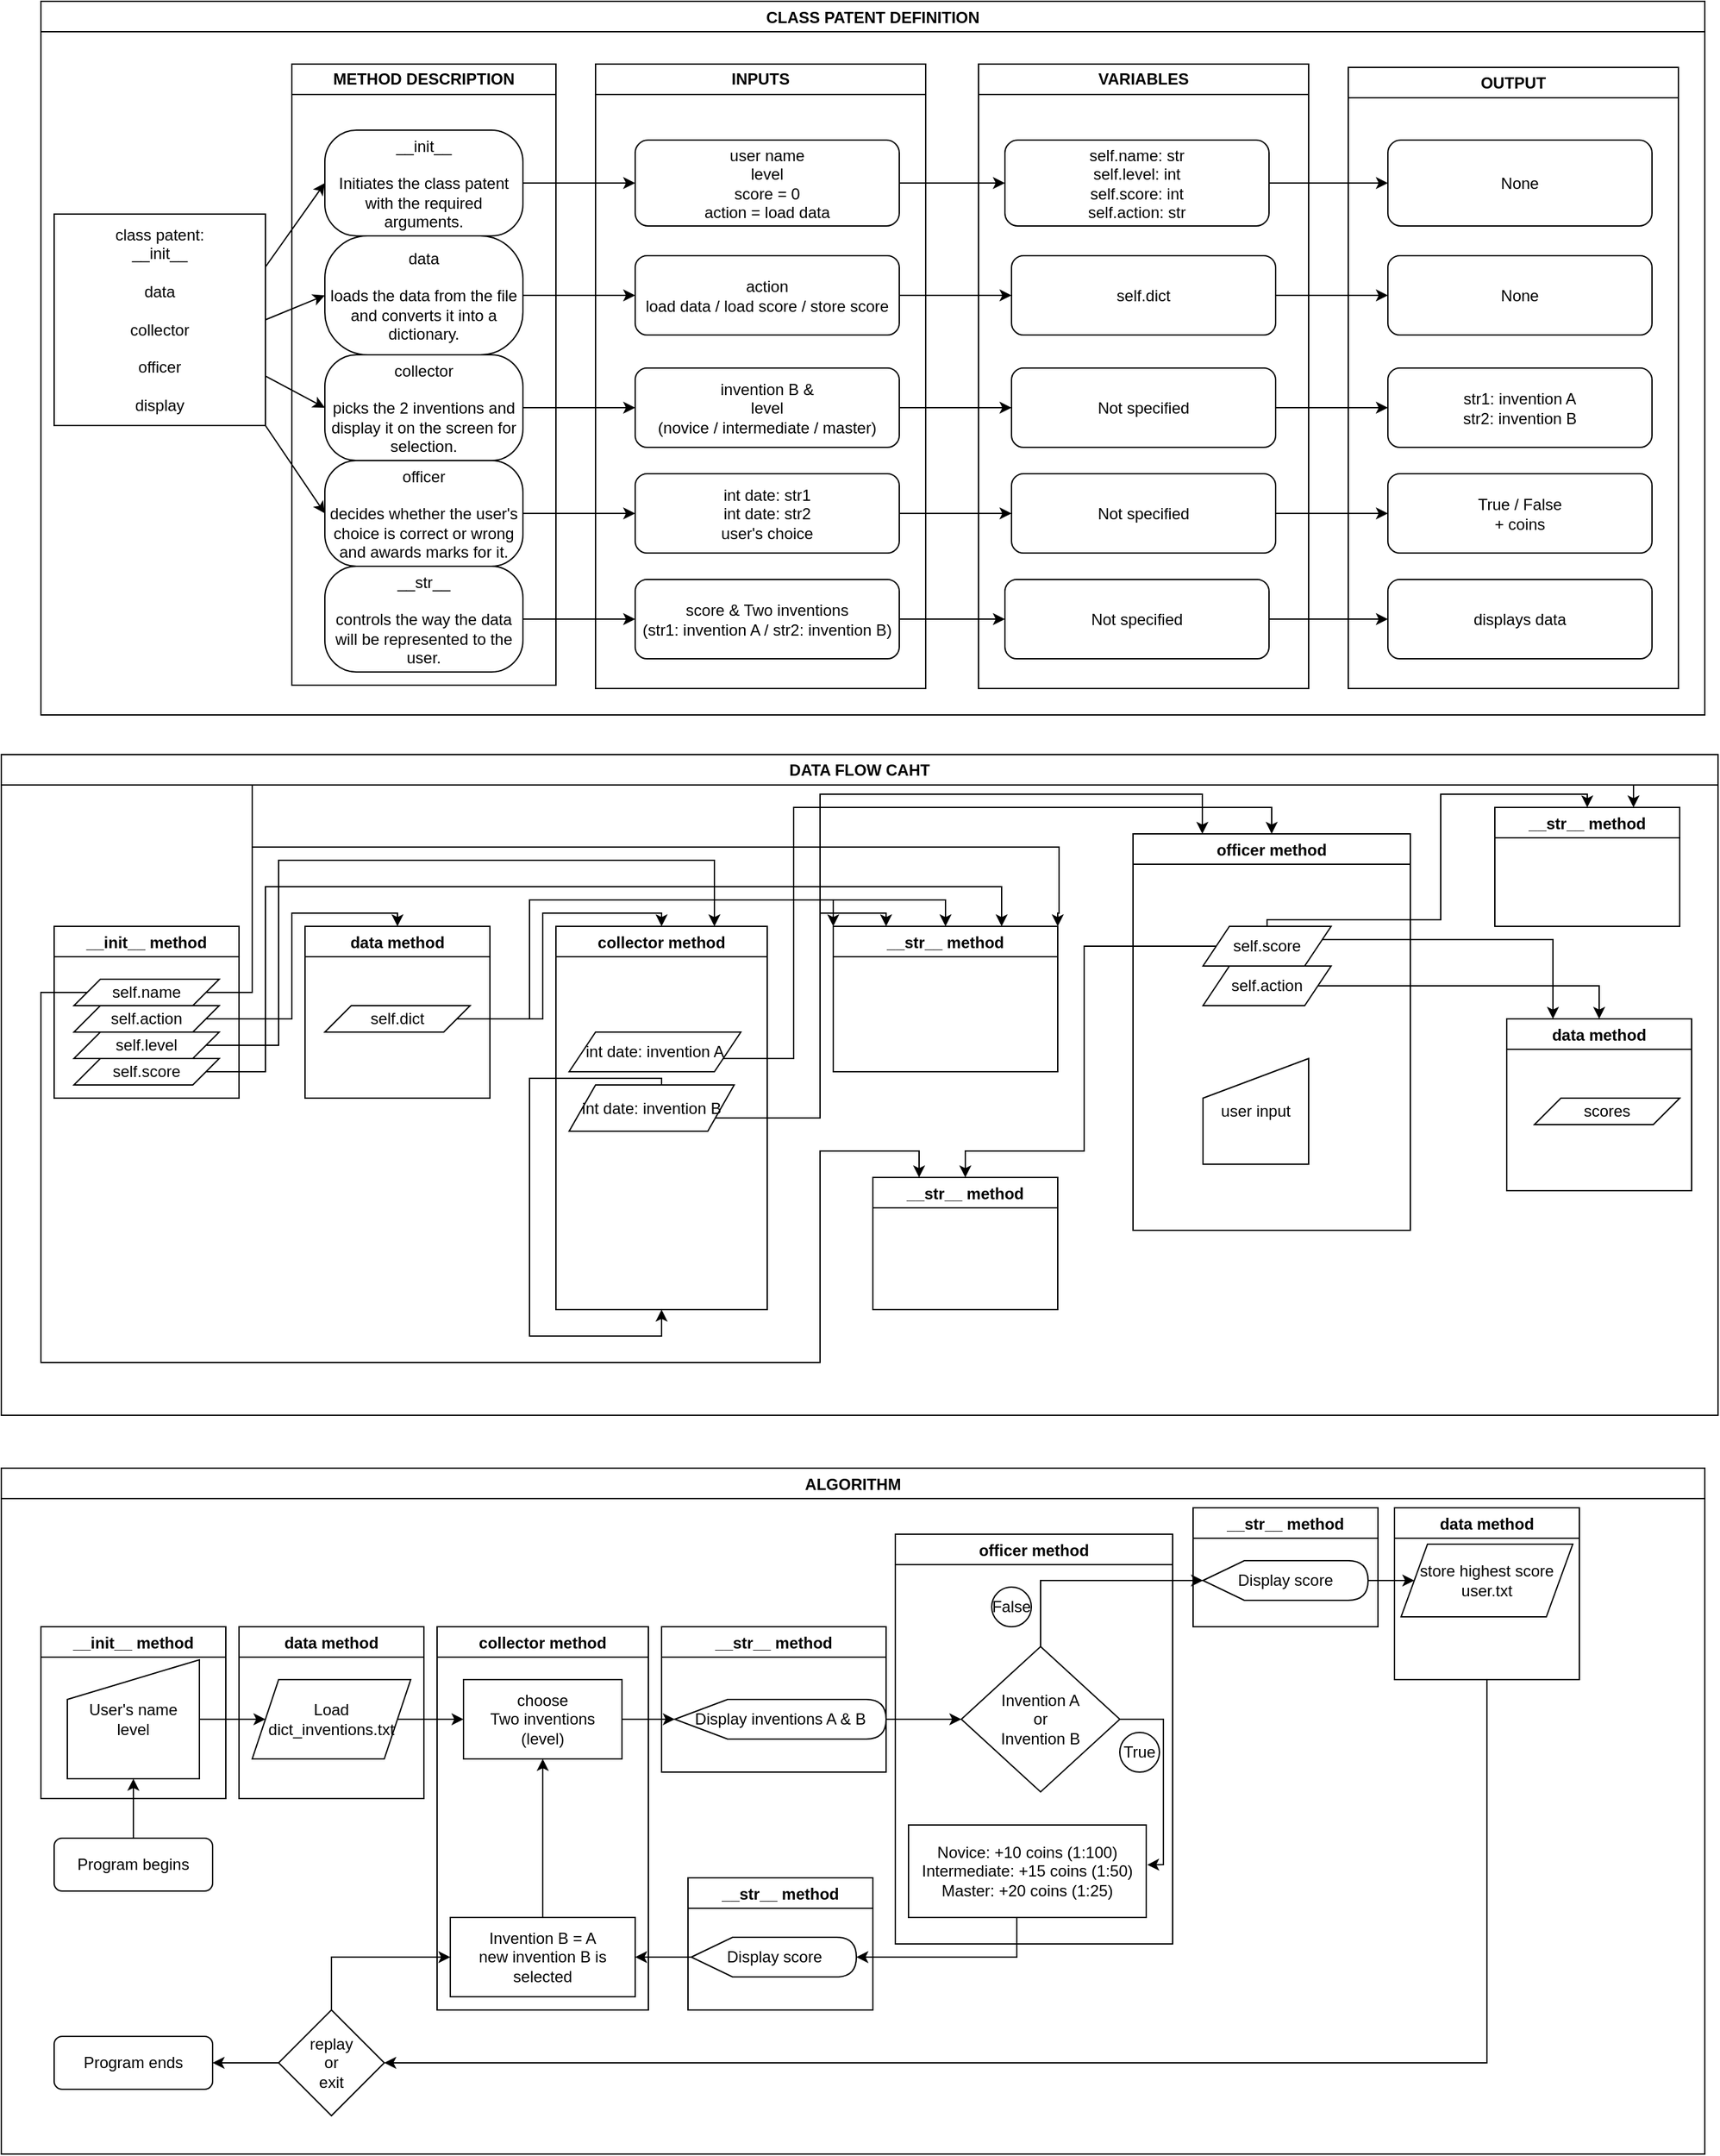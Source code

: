 <mxfile version="21.3.5" type="device">
  <diagram id="C5RBs43oDa-KdzZeNtuy" name="Page-1">
    <mxGraphModel dx="1827" dy="624" grid="1" gridSize="10" guides="1" tooltips="1" connect="1" arrows="1" fold="1" page="1" pageScale="1" pageWidth="827" pageHeight="1169" math="0" shadow="0">
      <root>
        <mxCell id="WIyWlLk6GJQsqaUBKTNV-0" />
        <mxCell id="WIyWlLk6GJQsqaUBKTNV-1" parent="WIyWlLk6GJQsqaUBKTNV-0" />
        <mxCell id="ZcdG6TSEW4pboC2vUEHf-16" value="ALGORITHM" style="swimlane;" parent="WIyWlLk6GJQsqaUBKTNV-1" vertex="1">
          <mxGeometry x="-20" y="1160" width="1290" height="519" as="geometry">
            <mxRectangle x="10" y="630" width="110" height="30" as="alternateBounds" />
          </mxGeometry>
        </mxCell>
        <mxCell id="ZcdG6TSEW4pboC2vUEHf-82" value="User&#39;s name&lt;br&gt;level" style="shape=manualInput;whiteSpace=wrap;html=1;" parent="ZcdG6TSEW4pboC2vUEHf-16" vertex="1">
          <mxGeometry x="50" y="145" width="100" height="90" as="geometry" />
        </mxCell>
        <mxCell id="ZcdG6TSEW4pboC2vUEHf-88" value="collector method" style="swimlane;" parent="ZcdG6TSEW4pboC2vUEHf-16" vertex="1">
          <mxGeometry x="330" y="120" width="160" height="290" as="geometry" />
        </mxCell>
        <mxCell id="ZcdG6TSEW4pboC2vUEHf-19" value="choose&lt;br&gt;Two inventions&lt;br&gt;(level)" style="rounded=0;whiteSpace=wrap;html=1;" parent="ZcdG6TSEW4pboC2vUEHf-88" vertex="1">
          <mxGeometry x="20" y="40" width="120" height="60" as="geometry" />
        </mxCell>
        <mxCell id="ZcdG6TSEW4pboC2vUEHf-73" value="Invention B = A&lt;br&gt;new invention B is selected" style="rounded=0;whiteSpace=wrap;html=1;" parent="ZcdG6TSEW4pboC2vUEHf-88" vertex="1">
          <mxGeometry x="10" y="220" width="140" height="60" as="geometry" />
        </mxCell>
        <mxCell id="ZcdG6TSEW4pboC2vUEHf-76" style="edgeStyle=orthogonalEdgeStyle;rounded=0;orthogonalLoop=1;jettySize=auto;html=1;entryX=0.5;entryY=1;entryDx=0;entryDy=0;" parent="ZcdG6TSEW4pboC2vUEHf-88" source="ZcdG6TSEW4pboC2vUEHf-73" target="ZcdG6TSEW4pboC2vUEHf-19" edge="1">
          <mxGeometry relative="1" as="geometry" />
        </mxCell>
        <mxCell id="ZcdG6TSEW4pboC2vUEHf-89" value="__str__ method" style="swimlane;" parent="ZcdG6TSEW4pboC2vUEHf-16" vertex="1">
          <mxGeometry x="500" y="120" width="170" height="110" as="geometry" />
        </mxCell>
        <mxCell id="ZcdG6TSEW4pboC2vUEHf-21" value="Display inventions A &amp;amp; B" style="shape=display;whiteSpace=wrap;html=1;" parent="ZcdG6TSEW4pboC2vUEHf-89" vertex="1">
          <mxGeometry x="10" y="55" width="160" height="30" as="geometry" />
        </mxCell>
        <mxCell id="ZcdG6TSEW4pboC2vUEHf-20" value="Load dict_inventions.txt" style="shape=parallelogram;perimeter=parallelogramPerimeter;whiteSpace=wrap;html=1;fixedSize=1;" parent="ZcdG6TSEW4pboC2vUEHf-16" vertex="1">
          <mxGeometry x="190" y="160" width="120" height="60" as="geometry" />
        </mxCell>
        <mxCell id="ZcdG6TSEW4pboC2vUEHf-86" value="" style="edgeStyle=orthogonalEdgeStyle;rounded=0;orthogonalLoop=1;jettySize=auto;html=1;" parent="ZcdG6TSEW4pboC2vUEHf-16" source="ZcdG6TSEW4pboC2vUEHf-82" target="ZcdG6TSEW4pboC2vUEHf-20" edge="1">
          <mxGeometry relative="1" as="geometry" />
        </mxCell>
        <mxCell id="ZcdG6TSEW4pboC2vUEHf-72" value="" style="edgeStyle=orthogonalEdgeStyle;rounded=0;orthogonalLoop=1;jettySize=auto;html=1;" parent="ZcdG6TSEW4pboC2vUEHf-16" source="ZcdG6TSEW4pboC2vUEHf-20" target="ZcdG6TSEW4pboC2vUEHf-19" edge="1">
          <mxGeometry relative="1" as="geometry" />
        </mxCell>
        <mxCell id="ZcdG6TSEW4pboC2vUEHf-79" value="" style="edgeStyle=orthogonalEdgeStyle;rounded=0;orthogonalLoop=1;jettySize=auto;html=1;exitX=1;exitY=0.5;exitDx=0;exitDy=0;exitPerimeter=0;" parent="ZcdG6TSEW4pboC2vUEHf-16" source="ZcdG6TSEW4pboC2vUEHf-101" target="ZcdG6TSEW4pboC2vUEHf-78" edge="1">
          <mxGeometry relative="1" as="geometry">
            <mxPoint x="1030.0" y="85" as="sourcePoint" />
          </mxGeometry>
        </mxCell>
        <mxCell id="ZcdG6TSEW4pboC2vUEHf-80" value="Program ends" style="rounded=1;whiteSpace=wrap;html=1;" parent="ZcdG6TSEW4pboC2vUEHf-16" vertex="1">
          <mxGeometry x="40" y="430" width="120" height="40" as="geometry" />
        </mxCell>
        <mxCell id="ZcdG6TSEW4pboC2vUEHf-95" value="officer method" style="swimlane;" parent="ZcdG6TSEW4pboC2vUEHf-16" vertex="1">
          <mxGeometry x="677" y="50" width="210" height="310" as="geometry" />
        </mxCell>
        <mxCell id="ZcdG6TSEW4pboC2vUEHf-60" value="Novice: +10 coins (1:100)&lt;br&gt;Intermediate: +15 coins (1:50)&lt;br&gt;Master: +20 coins (1:25)" style="rounded=0;whiteSpace=wrap;html=1;" parent="ZcdG6TSEW4pboC2vUEHf-95" vertex="1">
          <mxGeometry x="10" y="220" width="180" height="70" as="geometry" />
        </mxCell>
        <mxCell id="ZcdG6TSEW4pboC2vUEHf-65" value="False" style="ellipse;whiteSpace=wrap;html=1;aspect=fixed;" parent="ZcdG6TSEW4pboC2vUEHf-95" vertex="1">
          <mxGeometry x="73" y="40" width="30" height="30" as="geometry" />
        </mxCell>
        <mxCell id="ZcdG6TSEW4pboC2vUEHf-66" value="True" style="ellipse;whiteSpace=wrap;html=1;aspect=fixed;" parent="ZcdG6TSEW4pboC2vUEHf-95" vertex="1">
          <mxGeometry x="170" y="150" width="30" height="30" as="geometry" />
        </mxCell>
        <mxCell id="ZcdG6TSEW4pboC2vUEHf-22" value="Invention A&lt;br&gt;or&lt;br&gt;Invention B" style="rhombus;whiteSpace=wrap;html=1;" parent="ZcdG6TSEW4pboC2vUEHf-95" vertex="1">
          <mxGeometry x="50" y="85" width="120" height="110" as="geometry" />
        </mxCell>
        <mxCell id="ZcdG6TSEW4pboC2vUEHf-63" value="" style="endArrow=classic;html=1;rounded=0;entryX=1.004;entryY=0.431;entryDx=0;entryDy=0;exitX=1;exitY=0.5;exitDx=0;exitDy=0;entryPerimeter=0;" parent="ZcdG6TSEW4pboC2vUEHf-95" source="ZcdG6TSEW4pboC2vUEHf-22" target="ZcdG6TSEW4pboC2vUEHf-60" edge="1">
          <mxGeometry width="50" height="50" relative="1" as="geometry">
            <mxPoint x="43" y="209" as="sourcePoint" />
            <mxPoint x="313" y="179" as="targetPoint" />
            <Array as="points">
              <mxPoint x="203" y="140" />
              <mxPoint x="203" y="250" />
            </Array>
          </mxGeometry>
        </mxCell>
        <mxCell id="ZcdG6TSEW4pboC2vUEHf-96" value="__init__ method" style="swimlane;" parent="ZcdG6TSEW4pboC2vUEHf-16" vertex="1">
          <mxGeometry x="30" y="120" width="140" height="130" as="geometry" />
        </mxCell>
        <mxCell id="ZcdG6TSEW4pboC2vUEHf-97" value="data method" style="swimlane;" parent="ZcdG6TSEW4pboC2vUEHf-16" vertex="1">
          <mxGeometry x="180" y="120" width="140" height="130" as="geometry" />
        </mxCell>
        <mxCell id="ZcdG6TSEW4pboC2vUEHf-100" style="edgeStyle=orthogonalEdgeStyle;rounded=0;orthogonalLoop=1;jettySize=auto;html=1;entryX=1;entryY=0.5;entryDx=0;entryDy=0;exitX=0;exitY=0.5;exitDx=0;exitDy=0;exitPerimeter=0;" parent="ZcdG6TSEW4pboC2vUEHf-16" source="ZcdG6TSEW4pboC2vUEHf-104" target="ZcdG6TSEW4pboC2vUEHf-73" edge="1">
          <mxGeometry relative="1" as="geometry">
            <mxPoint x="525" y="370" as="sourcePoint" />
          </mxGeometry>
        </mxCell>
        <mxCell id="ZcdG6TSEW4pboC2vUEHf-99" style="edgeStyle=orthogonalEdgeStyle;rounded=0;orthogonalLoop=1;jettySize=auto;html=1;entryX=1;entryY=0.5;entryDx=0;entryDy=0;entryPerimeter=0;" parent="ZcdG6TSEW4pboC2vUEHf-16" source="ZcdG6TSEW4pboC2vUEHf-60" target="ZcdG6TSEW4pboC2vUEHf-104" edge="1">
          <mxGeometry relative="1" as="geometry">
            <mxPoint x="645" y="370" as="targetPoint" />
            <Array as="points">
              <mxPoint x="769" y="370" />
            </Array>
          </mxGeometry>
        </mxCell>
        <mxCell id="ZcdG6TSEW4pboC2vUEHf-101" value="Display score" style="shape=display;whiteSpace=wrap;html=1;" parent="ZcdG6TSEW4pboC2vUEHf-16" vertex="1">
          <mxGeometry x="910" y="70" width="125" height="30" as="geometry" />
        </mxCell>
        <mxCell id="ZcdG6TSEW4pboC2vUEHf-102" value="__str__ method" style="swimlane;" parent="ZcdG6TSEW4pboC2vUEHf-16" vertex="1">
          <mxGeometry x="520" y="310" width="140" height="100" as="geometry" />
        </mxCell>
        <mxCell id="ZcdG6TSEW4pboC2vUEHf-104" value="Display score" style="shape=display;whiteSpace=wrap;html=1;" parent="ZcdG6TSEW4pboC2vUEHf-102" vertex="1">
          <mxGeometry x="2.5" y="45" width="125" height="30" as="geometry" />
        </mxCell>
        <mxCell id="ZcdG6TSEW4pboC2vUEHf-103" value="__str__ method" style="swimlane;" parent="ZcdG6TSEW4pboC2vUEHf-16" vertex="1">
          <mxGeometry x="902.5" y="30" width="140" height="90" as="geometry" />
        </mxCell>
        <mxCell id="ZcdG6TSEW4pboC2vUEHf-141" style="edgeStyle=orthogonalEdgeStyle;rounded=0;orthogonalLoop=1;jettySize=auto;html=1;entryX=1;entryY=0.5;entryDx=0;entryDy=0;" parent="ZcdG6TSEW4pboC2vUEHf-16" source="ZcdG6TSEW4pboC2vUEHf-105" target="ZcdG6TSEW4pboC2vUEHf-140" edge="1">
          <mxGeometry relative="1" as="geometry">
            <Array as="points">
              <mxPoint x="1125" y="450" />
            </Array>
          </mxGeometry>
        </mxCell>
        <mxCell id="ZcdG6TSEW4pboC2vUEHf-105" value="data method" style="swimlane;" parent="ZcdG6TSEW4pboC2vUEHf-16" vertex="1">
          <mxGeometry x="1055" y="30" width="140" height="130" as="geometry" />
        </mxCell>
        <mxCell id="ZcdG6TSEW4pboC2vUEHf-78" value="store highest score&lt;br&gt;user.txt" style="shape=parallelogram;perimeter=parallelogramPerimeter;whiteSpace=wrap;html=1;fixedSize=1;" parent="ZcdG6TSEW4pboC2vUEHf-105" vertex="1">
          <mxGeometry x="5" y="27.5" width="130" height="55" as="geometry" />
        </mxCell>
        <mxCell id="ZcdG6TSEW4pboC2vUEHf-116" value="" style="edgeStyle=orthogonalEdgeStyle;rounded=0;orthogonalLoop=1;jettySize=auto;html=1;" parent="ZcdG6TSEW4pboC2vUEHf-16" source="ZcdG6TSEW4pboC2vUEHf-115" target="ZcdG6TSEW4pboC2vUEHf-82" edge="1">
          <mxGeometry relative="1" as="geometry" />
        </mxCell>
        <mxCell id="ZcdG6TSEW4pboC2vUEHf-115" value="Program begins" style="rounded=1;whiteSpace=wrap;html=1;" parent="ZcdG6TSEW4pboC2vUEHf-16" vertex="1">
          <mxGeometry x="40" y="280" width="120" height="40" as="geometry" />
        </mxCell>
        <mxCell id="ZcdG6TSEW4pboC2vUEHf-142" style="edgeStyle=orthogonalEdgeStyle;rounded=0;orthogonalLoop=1;jettySize=auto;html=1;entryX=1;entryY=0.5;entryDx=0;entryDy=0;" parent="ZcdG6TSEW4pboC2vUEHf-16" source="ZcdG6TSEW4pboC2vUEHf-140" target="ZcdG6TSEW4pboC2vUEHf-80" edge="1">
          <mxGeometry relative="1" as="geometry" />
        </mxCell>
        <mxCell id="ZcdG6TSEW4pboC2vUEHf-143" style="edgeStyle=orthogonalEdgeStyle;rounded=0;orthogonalLoop=1;jettySize=auto;html=1;entryX=0;entryY=0.5;entryDx=0;entryDy=0;exitX=0.5;exitY=0;exitDx=0;exitDy=0;" parent="ZcdG6TSEW4pboC2vUEHf-16" source="ZcdG6TSEW4pboC2vUEHf-140" target="ZcdG6TSEW4pboC2vUEHf-73" edge="1">
          <mxGeometry relative="1" as="geometry">
            <Array as="points">
              <mxPoint x="250" y="370" />
            </Array>
          </mxGeometry>
        </mxCell>
        <mxCell id="ZcdG6TSEW4pboC2vUEHf-140" value="replay&lt;br&gt;or&lt;br&gt;exit" style="rhombus;whiteSpace=wrap;html=1;" parent="ZcdG6TSEW4pboC2vUEHf-16" vertex="1">
          <mxGeometry x="210" y="410" width="80" height="80" as="geometry" />
        </mxCell>
        <mxCell id="ZcdG6TSEW4pboC2vUEHf-188" value="" style="edgeStyle=orthogonalEdgeStyle;rounded=0;orthogonalLoop=1;jettySize=auto;html=1;" parent="ZcdG6TSEW4pboC2vUEHf-16" source="ZcdG6TSEW4pboC2vUEHf-19" target="ZcdG6TSEW4pboC2vUEHf-21" edge="1">
          <mxGeometry relative="1" as="geometry" />
        </mxCell>
        <mxCell id="ZcdG6TSEW4pboC2vUEHf-64" value="" style="endArrow=classic;html=1;rounded=0;entryX=0;entryY=0.5;entryDx=0;entryDy=0;exitX=0.5;exitY=0;exitDx=0;exitDy=0;entryPerimeter=0;" parent="ZcdG6TSEW4pboC2vUEHf-16" source="ZcdG6TSEW4pboC2vUEHf-22" target="ZcdG6TSEW4pboC2vUEHf-101" edge="1">
          <mxGeometry width="50" height="50" relative="1" as="geometry">
            <mxPoint x="750" y="14" as="sourcePoint" />
            <mxPoint x="940.0" y="94" as="targetPoint" />
            <Array as="points">
              <mxPoint x="787" y="85" />
            </Array>
          </mxGeometry>
        </mxCell>
        <mxCell id="ZcdG6TSEW4pboC2vUEHf-68" value="" style="endArrow=classic;html=1;rounded=0;entryX=0;entryY=0.5;entryDx=0;entryDy=0;exitX=1;exitY=0.5;exitDx=0;exitDy=0;exitPerimeter=0;" parent="ZcdG6TSEW4pboC2vUEHf-16" source="ZcdG6TSEW4pboC2vUEHf-21" target="ZcdG6TSEW4pboC2vUEHf-22" edge="1">
          <mxGeometry width="50" height="50" relative="1" as="geometry">
            <mxPoint x="700" y="209" as="sourcePoint" />
            <mxPoint x="980" y="169" as="targetPoint" />
          </mxGeometry>
        </mxCell>
        <mxCell id="ZcdG6TSEW4pboC2vUEHf-17" value="CLASS PATENT DEFINITION" style="swimlane;" parent="WIyWlLk6GJQsqaUBKTNV-1" vertex="1">
          <mxGeometry x="10" y="50" width="1260" height="540" as="geometry">
            <mxRectangle x="60" y="50" width="200" height="30" as="alternateBounds" />
          </mxGeometry>
        </mxCell>
        <mxCell id="ZcdG6TSEW4pboC2vUEHf-113" value="OUTPUT" style="swimlane;whiteSpace=wrap;html=1;" parent="ZcdG6TSEW4pboC2vUEHf-17" vertex="1">
          <mxGeometry x="990" y="50" width="250" height="470" as="geometry" />
        </mxCell>
        <mxCell id="ZcdG6TSEW4pboC2vUEHf-110" value="str1: invention A&lt;br&gt;str2: invention B" style="rounded=1;whiteSpace=wrap;html=1;" parent="ZcdG6TSEW4pboC2vUEHf-113" vertex="1">
          <mxGeometry x="30" y="227.5" width="200" height="60" as="geometry" />
        </mxCell>
        <mxCell id="ZcdG6TSEW4pboC2vUEHf-108" value="None" style="rounded=1;whiteSpace=wrap;html=1;" parent="ZcdG6TSEW4pboC2vUEHf-113" vertex="1">
          <mxGeometry x="30" y="55" width="200" height="65" as="geometry" />
        </mxCell>
        <mxCell id="ZcdG6TSEW4pboC2vUEHf-109" value="None" style="rounded=1;whiteSpace=wrap;html=1;" parent="ZcdG6TSEW4pboC2vUEHf-113" vertex="1">
          <mxGeometry x="30" y="142.5" width="200" height="60" as="geometry" />
        </mxCell>
        <mxCell id="ZcdG6TSEW4pboC2vUEHf-111" value="True / False&lt;br&gt;+ coins" style="rounded=1;whiteSpace=wrap;html=1;" parent="ZcdG6TSEW4pboC2vUEHf-113" vertex="1">
          <mxGeometry x="30" y="307.5" width="200" height="60" as="geometry" />
        </mxCell>
        <mxCell id="ZcdG6TSEW4pboC2vUEHf-112" value="displays data" style="rounded=1;whiteSpace=wrap;html=1;" parent="ZcdG6TSEW4pboC2vUEHf-113" vertex="1">
          <mxGeometry x="30" y="387.5" width="200" height="60" as="geometry" />
        </mxCell>
        <mxCell id="ZcdG6TSEW4pboC2vUEHf-0" value="class patent:&lt;br&gt;__init__&lt;br&gt;&lt;br&gt;data&lt;br&gt;&lt;br&gt;collector&lt;br&gt;&lt;br&gt;officer&lt;br&gt;&lt;br&gt;display" style="whiteSpace=wrap;html=1;aspect=fixed;" parent="ZcdG6TSEW4pboC2vUEHf-17" vertex="1">
          <mxGeometry x="10" y="161" width="160" height="160" as="geometry" />
        </mxCell>
        <mxCell id="ZcdG6TSEW4pboC2vUEHf-1" value="__init__&lt;br&gt;&lt;br&gt;Initiates the class patent with the required arguments." style="rounded=1;whiteSpace=wrap;html=1;arcSize=30;" parent="ZcdG6TSEW4pboC2vUEHf-17" vertex="1">
          <mxGeometry x="215" y="97.5" width="150" height="80" as="geometry" />
        </mxCell>
        <mxCell id="ZcdG6TSEW4pboC2vUEHf-2" value="data&lt;br&gt;&lt;br&gt;loads the data from the file and converts it into a dictionary." style="rounded=1;whiteSpace=wrap;html=1;arcSize=36;" parent="ZcdG6TSEW4pboC2vUEHf-17" vertex="1">
          <mxGeometry x="215" y="177.5" width="150" height="90" as="geometry" />
        </mxCell>
        <mxCell id="ZcdG6TSEW4pboC2vUEHf-3" value="collector&lt;br&gt;&lt;br&gt;picks the 2 inventions and display it on the screen for selection." style="rounded=1;whiteSpace=wrap;html=1;arcSize=30;" parent="ZcdG6TSEW4pboC2vUEHf-17" vertex="1">
          <mxGeometry x="215" y="267.5" width="150" height="80" as="geometry" />
        </mxCell>
        <mxCell id="ZcdG6TSEW4pboC2vUEHf-4" value="officer&lt;br&gt;&lt;br&gt;decides whether the user&#39;s choice is correct or wrong and awards marks for it." style="rounded=1;whiteSpace=wrap;html=1;arcSize=30;" parent="ZcdG6TSEW4pboC2vUEHf-17" vertex="1">
          <mxGeometry x="215" y="347.5" width="150" height="80" as="geometry" />
        </mxCell>
        <mxCell id="ZcdG6TSEW4pboC2vUEHf-5" value="" style="endArrow=classic;html=1;rounded=0;entryX=0;entryY=0.5;entryDx=0;entryDy=0;exitX=1;exitY=0.25;exitDx=0;exitDy=0;" parent="ZcdG6TSEW4pboC2vUEHf-17" source="ZcdG6TSEW4pboC2vUEHf-0" target="ZcdG6TSEW4pboC2vUEHf-1" edge="1">
          <mxGeometry width="50" height="50" relative="1" as="geometry">
            <mxPoint x="140" y="200" as="sourcePoint" />
            <mxPoint x="310" y="270" as="targetPoint" />
          </mxGeometry>
        </mxCell>
        <mxCell id="ZcdG6TSEW4pboC2vUEHf-6" value="" style="endArrow=classic;html=1;rounded=0;entryX=0;entryY=0.5;entryDx=0;entryDy=0;exitX=1;exitY=0.5;exitDx=0;exitDy=0;" parent="ZcdG6TSEW4pboC2vUEHf-17" source="ZcdG6TSEW4pboC2vUEHf-0" target="ZcdG6TSEW4pboC2vUEHf-2" edge="1">
          <mxGeometry width="50" height="50" relative="1" as="geometry">
            <mxPoint x="150" y="210" as="sourcePoint" />
            <mxPoint x="280" y="150" as="targetPoint" />
          </mxGeometry>
        </mxCell>
        <mxCell id="ZcdG6TSEW4pboC2vUEHf-7" value="" style="endArrow=classic;html=1;rounded=0;entryX=0;entryY=0.5;entryDx=0;entryDy=0;" parent="ZcdG6TSEW4pboC2vUEHf-17" source="ZcdG6TSEW4pboC2vUEHf-0" target="ZcdG6TSEW4pboC2vUEHf-3" edge="1">
          <mxGeometry width="50" height="50" relative="1" as="geometry">
            <mxPoint x="160" y="220" as="sourcePoint" />
            <mxPoint x="290" y="160" as="targetPoint" />
            <Array as="points" />
          </mxGeometry>
        </mxCell>
        <mxCell id="ZcdG6TSEW4pboC2vUEHf-8" value="" style="endArrow=classic;html=1;rounded=0;entryX=0;entryY=0.5;entryDx=0;entryDy=0;exitX=1;exitY=1;exitDx=0;exitDy=0;" parent="ZcdG6TSEW4pboC2vUEHf-17" source="ZcdG6TSEW4pboC2vUEHf-0" target="ZcdG6TSEW4pboC2vUEHf-4" edge="1">
          <mxGeometry width="50" height="50" relative="1" as="geometry">
            <mxPoint x="129" y="290" as="sourcePoint" />
            <mxPoint x="259" y="230" as="targetPoint" />
          </mxGeometry>
        </mxCell>
        <mxCell id="ZcdG6TSEW4pboC2vUEHf-133" value="" style="edgeStyle=orthogonalEdgeStyle;rounded=0;orthogonalLoop=1;jettySize=auto;html=1;" parent="ZcdG6TSEW4pboC2vUEHf-17" source="ZcdG6TSEW4pboC2vUEHf-9" target="ZcdG6TSEW4pboC2vUEHf-123" edge="1">
          <mxGeometry relative="1" as="geometry" />
        </mxCell>
        <mxCell id="ZcdG6TSEW4pboC2vUEHf-9" value="user name&lt;br&gt;level&lt;br&gt;score = 0&lt;br&gt;action = load data" style="rounded=1;whiteSpace=wrap;html=1;" parent="ZcdG6TSEW4pboC2vUEHf-17" vertex="1">
          <mxGeometry x="450" y="105" width="200" height="65" as="geometry" />
        </mxCell>
        <mxCell id="ZcdG6TSEW4pboC2vUEHf-10" value="__str__&lt;br&gt;&lt;br&gt;controls the way the data will be represented to the user." style="rounded=1;whiteSpace=wrap;html=1;arcSize=30;" parent="ZcdG6TSEW4pboC2vUEHf-17" vertex="1">
          <mxGeometry x="215" y="427.5" width="150" height="80" as="geometry" />
        </mxCell>
        <mxCell id="ZcdG6TSEW4pboC2vUEHf-92" value="" style="edgeStyle=orthogonalEdgeStyle;rounded=0;orthogonalLoop=1;jettySize=auto;html=1;" parent="ZcdG6TSEW4pboC2vUEHf-17" source="ZcdG6TSEW4pboC2vUEHf-1" target="ZcdG6TSEW4pboC2vUEHf-9" edge="1">
          <mxGeometry relative="1" as="geometry" />
        </mxCell>
        <mxCell id="ZcdG6TSEW4pboC2vUEHf-132" value="" style="edgeStyle=orthogonalEdgeStyle;rounded=0;orthogonalLoop=1;jettySize=auto;html=1;" parent="ZcdG6TSEW4pboC2vUEHf-17" source="ZcdG6TSEW4pboC2vUEHf-11" target="ZcdG6TSEW4pboC2vUEHf-124" edge="1">
          <mxGeometry relative="1" as="geometry" />
        </mxCell>
        <mxCell id="ZcdG6TSEW4pboC2vUEHf-11" value="action&lt;br&gt;load data / load score / store score" style="rounded=1;whiteSpace=wrap;html=1;" parent="ZcdG6TSEW4pboC2vUEHf-17" vertex="1">
          <mxGeometry x="450" y="192.5" width="200" height="60" as="geometry" />
        </mxCell>
        <mxCell id="ZcdG6TSEW4pboC2vUEHf-131" value="" style="edgeStyle=orthogonalEdgeStyle;rounded=0;orthogonalLoop=1;jettySize=auto;html=1;" parent="ZcdG6TSEW4pboC2vUEHf-17" source="ZcdG6TSEW4pboC2vUEHf-12" target="ZcdG6TSEW4pboC2vUEHf-128" edge="1">
          <mxGeometry relative="1" as="geometry" />
        </mxCell>
        <mxCell id="ZcdG6TSEW4pboC2vUEHf-12" value="invention B &amp;amp; &lt;br&gt;level&lt;br&gt;(novice / intermediate / master)" style="rounded=1;whiteSpace=wrap;html=1;" parent="ZcdG6TSEW4pboC2vUEHf-17" vertex="1">
          <mxGeometry x="450" y="277.5" width="200" height="60" as="geometry" />
        </mxCell>
        <mxCell id="ZcdG6TSEW4pboC2vUEHf-130" value="" style="edgeStyle=orthogonalEdgeStyle;rounded=0;orthogonalLoop=1;jettySize=auto;html=1;" parent="ZcdG6TSEW4pboC2vUEHf-17" source="ZcdG6TSEW4pboC2vUEHf-13" target="ZcdG6TSEW4pboC2vUEHf-125" edge="1">
          <mxGeometry relative="1" as="geometry" />
        </mxCell>
        <mxCell id="ZcdG6TSEW4pboC2vUEHf-13" value="int date: str1&lt;br&gt;int date: str2&lt;br&gt;user&#39;s choice" style="rounded=1;whiteSpace=wrap;html=1;" parent="ZcdG6TSEW4pboC2vUEHf-17" vertex="1">
          <mxGeometry x="450" y="357.5" width="200" height="60" as="geometry" />
        </mxCell>
        <mxCell id="ZcdG6TSEW4pboC2vUEHf-129" value="" style="edgeStyle=orthogonalEdgeStyle;rounded=0;orthogonalLoop=1;jettySize=auto;html=1;" parent="ZcdG6TSEW4pboC2vUEHf-17" source="ZcdG6TSEW4pboC2vUEHf-14" target="ZcdG6TSEW4pboC2vUEHf-126" edge="1">
          <mxGeometry relative="1" as="geometry" />
        </mxCell>
        <mxCell id="ZcdG6TSEW4pboC2vUEHf-14" value="score &amp;amp; Two inventions&lt;br&gt;(str1: invention A / str2: invention B)" style="rounded=1;whiteSpace=wrap;html=1;" parent="ZcdG6TSEW4pboC2vUEHf-17" vertex="1">
          <mxGeometry x="450" y="437.5" width="200" height="60" as="geometry" />
        </mxCell>
        <mxCell id="ZcdG6TSEW4pboC2vUEHf-107" value="INPUTS" style="swimlane;whiteSpace=wrap;html=1;" parent="ZcdG6TSEW4pboC2vUEHf-17" vertex="1">
          <mxGeometry x="420" y="47.5" width="250" height="472.5" as="geometry" />
        </mxCell>
        <mxCell id="ZcdG6TSEW4pboC2vUEHf-91" value="" style="edgeStyle=orthogonalEdgeStyle;rounded=0;orthogonalLoop=1;jettySize=auto;html=1;" parent="ZcdG6TSEW4pboC2vUEHf-17" source="ZcdG6TSEW4pboC2vUEHf-2" target="ZcdG6TSEW4pboC2vUEHf-11" edge="1">
          <mxGeometry relative="1" as="geometry" />
        </mxCell>
        <mxCell id="ZcdG6TSEW4pboC2vUEHf-90" value="" style="edgeStyle=orthogonalEdgeStyle;rounded=0;orthogonalLoop=1;jettySize=auto;html=1;" parent="ZcdG6TSEW4pboC2vUEHf-17" source="ZcdG6TSEW4pboC2vUEHf-3" target="ZcdG6TSEW4pboC2vUEHf-12" edge="1">
          <mxGeometry relative="1" as="geometry" />
        </mxCell>
        <mxCell id="ZcdG6TSEW4pboC2vUEHf-93" value="" style="edgeStyle=orthogonalEdgeStyle;rounded=0;orthogonalLoop=1;jettySize=auto;html=1;" parent="ZcdG6TSEW4pboC2vUEHf-17" source="ZcdG6TSEW4pboC2vUEHf-4" target="ZcdG6TSEW4pboC2vUEHf-13" edge="1">
          <mxGeometry relative="1" as="geometry" />
        </mxCell>
        <mxCell id="ZcdG6TSEW4pboC2vUEHf-94" value="" style="edgeStyle=orthogonalEdgeStyle;rounded=0;orthogonalLoop=1;jettySize=auto;html=1;" parent="ZcdG6TSEW4pboC2vUEHf-17" source="ZcdG6TSEW4pboC2vUEHf-10" target="ZcdG6TSEW4pboC2vUEHf-14" edge="1">
          <mxGeometry relative="1" as="geometry" />
        </mxCell>
        <mxCell id="ZcdG6TSEW4pboC2vUEHf-122" value="METHOD DESCRIPTION" style="swimlane;whiteSpace=wrap;html=1;" parent="ZcdG6TSEW4pboC2vUEHf-17" vertex="1">
          <mxGeometry x="190" y="47.5" width="200" height="470" as="geometry" />
        </mxCell>
        <mxCell id="ZcdG6TSEW4pboC2vUEHf-127" value="VARIABLES" style="swimlane;whiteSpace=wrap;html=1;" parent="ZcdG6TSEW4pboC2vUEHf-17" vertex="1">
          <mxGeometry x="710" y="47.5" width="250" height="472.5" as="geometry">
            <mxRectangle x="710" y="47.5" width="110" height="30" as="alternateBounds" />
          </mxGeometry>
        </mxCell>
        <mxCell id="ZcdG6TSEW4pboC2vUEHf-128" value="Not specified" style="rounded=1;whiteSpace=wrap;html=1;" parent="ZcdG6TSEW4pboC2vUEHf-127" vertex="1">
          <mxGeometry x="25" y="230" width="200" height="60" as="geometry" />
        </mxCell>
        <mxCell id="ZcdG6TSEW4pboC2vUEHf-123" value="self.name: str&lt;br&gt;self.level: int&lt;br&gt;self.score: int&lt;br&gt;self.action: str" style="rounded=1;whiteSpace=wrap;html=1;" parent="ZcdG6TSEW4pboC2vUEHf-127" vertex="1">
          <mxGeometry x="20" y="57.5" width="200" height="65" as="geometry" />
        </mxCell>
        <mxCell id="ZcdG6TSEW4pboC2vUEHf-124" value="self.dict" style="rounded=1;whiteSpace=wrap;html=1;" parent="ZcdG6TSEW4pboC2vUEHf-127" vertex="1">
          <mxGeometry x="25" y="145" width="200" height="60" as="geometry" />
        </mxCell>
        <mxCell id="ZcdG6TSEW4pboC2vUEHf-125" value="Not specified" style="rounded=1;whiteSpace=wrap;html=1;" parent="ZcdG6TSEW4pboC2vUEHf-127" vertex="1">
          <mxGeometry x="25" y="310" width="200" height="60" as="geometry" />
        </mxCell>
        <mxCell id="ZcdG6TSEW4pboC2vUEHf-126" value="Not specified" style="rounded=1;whiteSpace=wrap;html=1;" parent="ZcdG6TSEW4pboC2vUEHf-127" vertex="1">
          <mxGeometry x="20" y="390" width="200" height="60" as="geometry" />
        </mxCell>
        <mxCell id="ZcdG6TSEW4pboC2vUEHf-134" value="" style="edgeStyle=orthogonalEdgeStyle;rounded=0;orthogonalLoop=1;jettySize=auto;html=1;" parent="ZcdG6TSEW4pboC2vUEHf-17" source="ZcdG6TSEW4pboC2vUEHf-126" target="ZcdG6TSEW4pboC2vUEHf-112" edge="1">
          <mxGeometry relative="1" as="geometry" />
        </mxCell>
        <mxCell id="ZcdG6TSEW4pboC2vUEHf-135" value="" style="edgeStyle=orthogonalEdgeStyle;rounded=0;orthogonalLoop=1;jettySize=auto;html=1;" parent="ZcdG6TSEW4pboC2vUEHf-17" source="ZcdG6TSEW4pboC2vUEHf-125" target="ZcdG6TSEW4pboC2vUEHf-111" edge="1">
          <mxGeometry relative="1" as="geometry" />
        </mxCell>
        <mxCell id="ZcdG6TSEW4pboC2vUEHf-136" value="" style="edgeStyle=orthogonalEdgeStyle;rounded=0;orthogonalLoop=1;jettySize=auto;html=1;" parent="ZcdG6TSEW4pboC2vUEHf-17" source="ZcdG6TSEW4pboC2vUEHf-128" target="ZcdG6TSEW4pboC2vUEHf-110" edge="1">
          <mxGeometry relative="1" as="geometry" />
        </mxCell>
        <mxCell id="ZcdG6TSEW4pboC2vUEHf-137" value="" style="edgeStyle=orthogonalEdgeStyle;rounded=0;orthogonalLoop=1;jettySize=auto;html=1;" parent="ZcdG6TSEW4pboC2vUEHf-17" source="ZcdG6TSEW4pboC2vUEHf-124" target="ZcdG6TSEW4pboC2vUEHf-109" edge="1">
          <mxGeometry relative="1" as="geometry" />
        </mxCell>
        <mxCell id="ZcdG6TSEW4pboC2vUEHf-138" value="" style="edgeStyle=orthogonalEdgeStyle;rounded=0;orthogonalLoop=1;jettySize=auto;html=1;" parent="ZcdG6TSEW4pboC2vUEHf-17" source="ZcdG6TSEW4pboC2vUEHf-123" target="ZcdG6TSEW4pboC2vUEHf-108" edge="1">
          <mxGeometry relative="1" as="geometry" />
        </mxCell>
        <mxCell id="ZcdG6TSEW4pboC2vUEHf-229" value="collector method" style="swimlane;" parent="WIyWlLk6GJQsqaUBKTNV-1" vertex="1">
          <mxGeometry x="400" y="750" width="160" height="290" as="geometry" />
        </mxCell>
        <mxCell id="ZcdG6TSEW4pboC2vUEHf-230" value="int date: invention A" style="shape=parallelogram;perimeter=parallelogramPerimeter;whiteSpace=wrap;html=1;fixedSize=1;" parent="ZcdG6TSEW4pboC2vUEHf-229" vertex="1">
          <mxGeometry x="10" y="80" width="130" height="30" as="geometry" />
        </mxCell>
        <mxCell id="ZcdG6TSEW4pboC2vUEHf-252" style="edgeStyle=orthogonalEdgeStyle;rounded=0;orthogonalLoop=1;jettySize=auto;html=1;" parent="ZcdG6TSEW4pboC2vUEHf-229" source="ZcdG6TSEW4pboC2vUEHf-231" target="ZcdG6TSEW4pboC2vUEHf-229" edge="1">
          <mxGeometry relative="1" as="geometry">
            <Array as="points">
              <mxPoint x="80" y="115" />
              <mxPoint x="-20" y="115" />
              <mxPoint x="-20" y="310" />
              <mxPoint x="80" y="310" />
            </Array>
          </mxGeometry>
        </mxCell>
        <mxCell id="ZcdG6TSEW4pboC2vUEHf-231" value="int date: invention B" style="shape=parallelogram;perimeter=parallelogramPerimeter;whiteSpace=wrap;html=1;fixedSize=1;" parent="ZcdG6TSEW4pboC2vUEHf-229" vertex="1">
          <mxGeometry x="10" y="120" width="125" height="35" as="geometry" />
        </mxCell>
        <mxCell id="ZcdG6TSEW4pboC2vUEHf-232" value="__str__ method" style="swimlane;" parent="WIyWlLk6GJQsqaUBKTNV-1" vertex="1">
          <mxGeometry x="610" y="750" width="170" height="110" as="geometry" />
        </mxCell>
        <mxCell id="ZcdG6TSEW4pboC2vUEHf-234" value="officer method" style="swimlane;" parent="WIyWlLk6GJQsqaUBKTNV-1" vertex="1">
          <mxGeometry x="837" y="680" width="210" height="300" as="geometry" />
        </mxCell>
        <mxCell id="ZcdG6TSEW4pboC2vUEHf-253" value="user input" style="shape=manualInput;whiteSpace=wrap;html=1;" parent="ZcdG6TSEW4pboC2vUEHf-234" vertex="1">
          <mxGeometry x="53" y="170" width="80" height="80" as="geometry" />
        </mxCell>
        <mxCell id="ZcdG6TSEW4pboC2vUEHf-256" value="self.score" style="shape=parallelogram;perimeter=parallelogramPerimeter;whiteSpace=wrap;html=1;fixedSize=1;" parent="ZcdG6TSEW4pboC2vUEHf-234" vertex="1">
          <mxGeometry x="53" y="70" width="97" height="30" as="geometry" />
        </mxCell>
        <mxCell id="ZcdG6TSEW4pboC2vUEHf-261" value="self.action" style="shape=parallelogram;perimeter=parallelogramPerimeter;whiteSpace=wrap;html=1;fixedSize=1;" parent="ZcdG6TSEW4pboC2vUEHf-234" vertex="1">
          <mxGeometry x="53" y="100" width="97" height="30" as="geometry" />
        </mxCell>
        <mxCell id="ZcdG6TSEW4pboC2vUEHf-235" value="__init__ method" style="swimlane;" parent="WIyWlLk6GJQsqaUBKTNV-1" vertex="1">
          <mxGeometry x="20" y="750" width="140" height="130" as="geometry" />
        </mxCell>
        <mxCell id="ZcdG6TSEW4pboC2vUEHf-236" value="self.name" style="shape=parallelogram;perimeter=parallelogramPerimeter;whiteSpace=wrap;html=1;fixedSize=1;" parent="ZcdG6TSEW4pboC2vUEHf-235" vertex="1">
          <mxGeometry x="15" y="40" width="110" height="20" as="geometry" />
        </mxCell>
        <mxCell id="ZcdG6TSEW4pboC2vUEHf-237" value="self.score" style="shape=parallelogram;perimeter=parallelogramPerimeter;whiteSpace=wrap;html=1;fixedSize=1;" parent="ZcdG6TSEW4pboC2vUEHf-235" vertex="1">
          <mxGeometry x="15" y="100" width="110" height="20" as="geometry" />
        </mxCell>
        <mxCell id="ZcdG6TSEW4pboC2vUEHf-238" value="self.level" style="shape=parallelogram;perimeter=parallelogramPerimeter;whiteSpace=wrap;html=1;fixedSize=1;" parent="ZcdG6TSEW4pboC2vUEHf-235" vertex="1">
          <mxGeometry x="15" y="80" width="110" height="20" as="geometry" />
        </mxCell>
        <mxCell id="ZcdG6TSEW4pboC2vUEHf-239" value="self.action" style="shape=parallelogram;perimeter=parallelogramPerimeter;whiteSpace=wrap;html=1;fixedSize=1;" parent="ZcdG6TSEW4pboC2vUEHf-235" vertex="1">
          <mxGeometry x="15" y="60" width="110" height="20" as="geometry" />
        </mxCell>
        <mxCell id="ZcdG6TSEW4pboC2vUEHf-240" value="data method" style="swimlane;" parent="WIyWlLk6GJQsqaUBKTNV-1" vertex="1">
          <mxGeometry x="210" y="750" width="140" height="130" as="geometry" />
        </mxCell>
        <mxCell id="ZcdG6TSEW4pboC2vUEHf-241" value="self.dict" style="shape=parallelogram;perimeter=parallelogramPerimeter;whiteSpace=wrap;html=1;fixedSize=1;" parent="ZcdG6TSEW4pboC2vUEHf-240" vertex="1">
          <mxGeometry x="15" y="60" width="110" height="20" as="geometry" />
        </mxCell>
        <mxCell id="ZcdG6TSEW4pboC2vUEHf-242" value="__str__ method" style="swimlane;" parent="WIyWlLk6GJQsqaUBKTNV-1" vertex="1">
          <mxGeometry x="640" y="940" width="140" height="100" as="geometry" />
        </mxCell>
        <mxCell id="ZcdG6TSEW4pboC2vUEHf-243" value="__str__ method" style="swimlane;" parent="WIyWlLk6GJQsqaUBKTNV-1" vertex="1">
          <mxGeometry x="1111" y="660" width="140" height="90" as="geometry" />
        </mxCell>
        <mxCell id="ZcdG6TSEW4pboC2vUEHf-244" value="data method" style="swimlane;" parent="WIyWlLk6GJQsqaUBKTNV-1" vertex="1">
          <mxGeometry x="1120" y="820" width="140" height="130" as="geometry" />
        </mxCell>
        <mxCell id="ZcdG6TSEW4pboC2vUEHf-247" style="edgeStyle=orthogonalEdgeStyle;rounded=0;orthogonalLoop=1;jettySize=auto;html=1;entryX=0.5;entryY=0;entryDx=0;entryDy=0;" parent="WIyWlLk6GJQsqaUBKTNV-1" source="ZcdG6TSEW4pboC2vUEHf-239" target="ZcdG6TSEW4pboC2vUEHf-240" edge="1">
          <mxGeometry relative="1" as="geometry">
            <Array as="points">
              <mxPoint x="200" y="820" />
              <mxPoint x="200" y="740" />
              <mxPoint x="280" y="740" />
            </Array>
          </mxGeometry>
        </mxCell>
        <mxCell id="ZcdG6TSEW4pboC2vUEHf-248" style="edgeStyle=orthogonalEdgeStyle;rounded=0;orthogonalLoop=1;jettySize=auto;html=1;entryX=0.5;entryY=0;entryDx=0;entryDy=0;" parent="WIyWlLk6GJQsqaUBKTNV-1" source="ZcdG6TSEW4pboC2vUEHf-241" target="ZcdG6TSEW4pboC2vUEHf-229" edge="1">
          <mxGeometry relative="1" as="geometry">
            <Array as="points">
              <mxPoint x="390" y="820" />
              <mxPoint x="390" y="740" />
              <mxPoint x="480" y="740" />
            </Array>
          </mxGeometry>
        </mxCell>
        <mxCell id="ZcdG6TSEW4pboC2vUEHf-249" style="edgeStyle=orthogonalEdgeStyle;rounded=0;orthogonalLoop=1;jettySize=auto;html=1;entryX=0.5;entryY=0;entryDx=0;entryDy=0;" parent="WIyWlLk6GJQsqaUBKTNV-1" source="ZcdG6TSEW4pboC2vUEHf-230" target="ZcdG6TSEW4pboC2vUEHf-232" edge="1">
          <mxGeometry relative="1" as="geometry">
            <mxPoint x="590" y="690" as="targetPoint" />
            <Array as="points">
              <mxPoint x="580" y="850" />
              <mxPoint x="580" y="730" />
              <mxPoint x="695" y="730" />
            </Array>
          </mxGeometry>
        </mxCell>
        <mxCell id="ZcdG6TSEW4pboC2vUEHf-250" style="edgeStyle=orthogonalEdgeStyle;rounded=0;orthogonalLoop=1;jettySize=auto;html=1;" parent="WIyWlLk6GJQsqaUBKTNV-1" source="ZcdG6TSEW4pboC2vUEHf-231" edge="1">
          <mxGeometry relative="1" as="geometry">
            <mxPoint x="650" y="750" as="targetPoint" />
            <Array as="points">
              <mxPoint x="600" y="895" />
              <mxPoint x="600" y="740" />
              <mxPoint x="650" y="740" />
            </Array>
          </mxGeometry>
        </mxCell>
        <mxCell id="ZcdG6TSEW4pboC2vUEHf-251" style="edgeStyle=orthogonalEdgeStyle;rounded=0;orthogonalLoop=1;jettySize=auto;html=1;entryX=0.75;entryY=0;entryDx=0;entryDy=0;" parent="WIyWlLk6GJQsqaUBKTNV-1" source="ZcdG6TSEW4pboC2vUEHf-237" target="ZcdG6TSEW4pboC2vUEHf-232" edge="1">
          <mxGeometry relative="1" as="geometry">
            <Array as="points">
              <mxPoint x="180" y="860" />
              <mxPoint x="180" y="720" />
              <mxPoint x="738" y="720" />
            </Array>
          </mxGeometry>
        </mxCell>
        <mxCell id="ZcdG6TSEW4pboC2vUEHf-254" style="edgeStyle=orthogonalEdgeStyle;rounded=0;orthogonalLoop=1;jettySize=auto;html=1;entryX=0.5;entryY=0;entryDx=0;entryDy=0;" parent="WIyWlLk6GJQsqaUBKTNV-1" source="ZcdG6TSEW4pboC2vUEHf-230" target="ZcdG6TSEW4pboC2vUEHf-234" edge="1">
          <mxGeometry relative="1" as="geometry">
            <Array as="points">
              <mxPoint x="580" y="850" />
              <mxPoint x="580" y="660" />
              <mxPoint x="942" y="660" />
            </Array>
          </mxGeometry>
        </mxCell>
        <mxCell id="ZcdG6TSEW4pboC2vUEHf-255" style="edgeStyle=orthogonalEdgeStyle;rounded=0;orthogonalLoop=1;jettySize=auto;html=1;entryX=0.25;entryY=0;entryDx=0;entryDy=0;" parent="WIyWlLk6GJQsqaUBKTNV-1" source="ZcdG6TSEW4pboC2vUEHf-231" target="ZcdG6TSEW4pboC2vUEHf-234" edge="1">
          <mxGeometry relative="1" as="geometry">
            <mxPoint x="960" y="620" as="targetPoint" />
            <Array as="points">
              <mxPoint x="600" y="895" />
              <mxPoint x="600" y="650" />
              <mxPoint x="890" y="650" />
            </Array>
          </mxGeometry>
        </mxCell>
        <mxCell id="ZcdG6TSEW4pboC2vUEHf-257" style="edgeStyle=orthogonalEdgeStyle;rounded=0;orthogonalLoop=1;jettySize=auto;html=1;" parent="WIyWlLk6GJQsqaUBKTNV-1" source="ZcdG6TSEW4pboC2vUEHf-256" target="ZcdG6TSEW4pboC2vUEHf-243" edge="1">
          <mxGeometry relative="1" as="geometry">
            <Array as="points">
              <mxPoint x="1070" y="745" />
              <mxPoint x="1070" y="650" />
              <mxPoint x="1181" y="650" />
            </Array>
          </mxGeometry>
        </mxCell>
        <mxCell id="ZcdG6TSEW4pboC2vUEHf-263" style="edgeStyle=orthogonalEdgeStyle;rounded=0;orthogonalLoop=1;jettySize=auto;html=1;entryX=0.5;entryY=0;entryDx=0;entryDy=0;" parent="WIyWlLk6GJQsqaUBKTNV-1" source="ZcdG6TSEW4pboC2vUEHf-261" target="ZcdG6TSEW4pboC2vUEHf-244" edge="1">
          <mxGeometry relative="1" as="geometry">
            <Array as="points">
              <mxPoint x="1190" y="795" />
            </Array>
          </mxGeometry>
        </mxCell>
        <mxCell id="ZcdG6TSEW4pboC2vUEHf-264" style="edgeStyle=orthogonalEdgeStyle;rounded=0;orthogonalLoop=1;jettySize=auto;html=1;entryX=0.25;entryY=0;entryDx=0;entryDy=0;" parent="WIyWlLk6GJQsqaUBKTNV-1" source="ZcdG6TSEW4pboC2vUEHf-256" target="ZcdG6TSEW4pboC2vUEHf-244" edge="1">
          <mxGeometry relative="1" as="geometry">
            <Array as="points">
              <mxPoint x="1155" y="760" />
            </Array>
          </mxGeometry>
        </mxCell>
        <mxCell id="ZcdG6TSEW4pboC2vUEHf-265" style="edgeStyle=orthogonalEdgeStyle;rounded=0;orthogonalLoop=1;jettySize=auto;html=1;" parent="WIyWlLk6GJQsqaUBKTNV-1" source="ZcdG6TSEW4pboC2vUEHf-256" target="ZcdG6TSEW4pboC2vUEHf-242" edge="1">
          <mxGeometry relative="1" as="geometry">
            <Array as="points">
              <mxPoint x="800" y="765" />
              <mxPoint x="800" y="920" />
              <mxPoint x="710" y="920" />
            </Array>
          </mxGeometry>
        </mxCell>
        <mxCell id="ZcdG6TSEW4pboC2vUEHf-266" style="edgeStyle=orthogonalEdgeStyle;rounded=0;orthogonalLoop=1;jettySize=auto;html=1;entryX=0.75;entryY=0;entryDx=0;entryDy=0;" parent="WIyWlLk6GJQsqaUBKTNV-1" source="ZcdG6TSEW4pboC2vUEHf-236" target="ZcdG6TSEW4pboC2vUEHf-243" edge="1">
          <mxGeometry relative="1" as="geometry">
            <Array as="points">
              <mxPoint x="170" y="800" />
              <mxPoint x="170" y="640" />
              <mxPoint x="1216" y="640" />
            </Array>
          </mxGeometry>
        </mxCell>
        <mxCell id="ZcdG6TSEW4pboC2vUEHf-267" style="edgeStyle=orthogonalEdgeStyle;rounded=0;orthogonalLoop=1;jettySize=auto;html=1;entryX=0.75;entryY=0;entryDx=0;entryDy=0;" parent="WIyWlLk6GJQsqaUBKTNV-1" source="ZcdG6TSEW4pboC2vUEHf-238" target="ZcdG6TSEW4pboC2vUEHf-229" edge="1">
          <mxGeometry relative="1" as="geometry">
            <Array as="points">
              <mxPoint x="190" y="840" />
              <mxPoint x="190" y="700" />
              <mxPoint x="520" y="700" />
            </Array>
          </mxGeometry>
        </mxCell>
        <mxCell id="ZcdG6TSEW4pboC2vUEHf-268" style="edgeStyle=orthogonalEdgeStyle;rounded=0;orthogonalLoop=1;jettySize=auto;html=1;entryX=0.25;entryY=0;entryDx=0;entryDy=0;" parent="WIyWlLk6GJQsqaUBKTNV-1" source="ZcdG6TSEW4pboC2vUEHf-236" target="ZcdG6TSEW4pboC2vUEHf-242" edge="1">
          <mxGeometry relative="1" as="geometry">
            <Array as="points">
              <mxPoint x="10" y="800" />
              <mxPoint x="10" y="1080" />
              <mxPoint x="600" y="1080" />
              <mxPoint x="600" y="920" />
              <mxPoint x="675" y="920" />
            </Array>
          </mxGeometry>
        </mxCell>
        <mxCell id="ZcdG6TSEW4pboC2vUEHf-270" style="edgeStyle=orthogonalEdgeStyle;rounded=0;orthogonalLoop=1;jettySize=auto;html=1;entryX=1;entryY=0;entryDx=0;entryDy=0;" parent="WIyWlLk6GJQsqaUBKTNV-1" source="ZcdG6TSEW4pboC2vUEHf-236" target="ZcdG6TSEW4pboC2vUEHf-232" edge="1">
          <mxGeometry relative="1" as="geometry">
            <mxPoint x="780" y="740" as="targetPoint" />
            <Array as="points">
              <mxPoint x="170" y="800" />
              <mxPoint x="170" y="690" />
              <mxPoint x="781" y="690" />
              <mxPoint x="781" y="740" />
            </Array>
          </mxGeometry>
        </mxCell>
        <mxCell id="ZcdG6TSEW4pboC2vUEHf-272" value="DATA FLOW CAHT" style="swimlane;whiteSpace=wrap;html=1;" parent="WIyWlLk6GJQsqaUBKTNV-1" vertex="1">
          <mxGeometry x="-20" y="620" width="1300" height="500" as="geometry" />
        </mxCell>
        <mxCell id="Qk6dGIQHfCnxmhc7bSfc-2" value="scores" style="shape=parallelogram;perimeter=parallelogramPerimeter;whiteSpace=wrap;html=1;fixedSize=1;" parent="ZcdG6TSEW4pboC2vUEHf-272" vertex="1">
          <mxGeometry x="1161" y="260" width="110" height="20" as="geometry" />
        </mxCell>
        <mxCell id="ZcdG6TSEW4pboC2vUEHf-273" style="edgeStyle=orthogonalEdgeStyle;rounded=0;orthogonalLoop=1;jettySize=auto;html=1;entryX=0;entryY=0;entryDx=0;entryDy=0;" parent="WIyWlLk6GJQsqaUBKTNV-1" source="ZcdG6TSEW4pboC2vUEHf-241" target="ZcdG6TSEW4pboC2vUEHf-232" edge="1">
          <mxGeometry relative="1" as="geometry">
            <Array as="points">
              <mxPoint x="380" y="820" />
              <mxPoint x="380" y="730" />
              <mxPoint x="610" y="730" />
            </Array>
          </mxGeometry>
        </mxCell>
      </root>
    </mxGraphModel>
  </diagram>
</mxfile>
